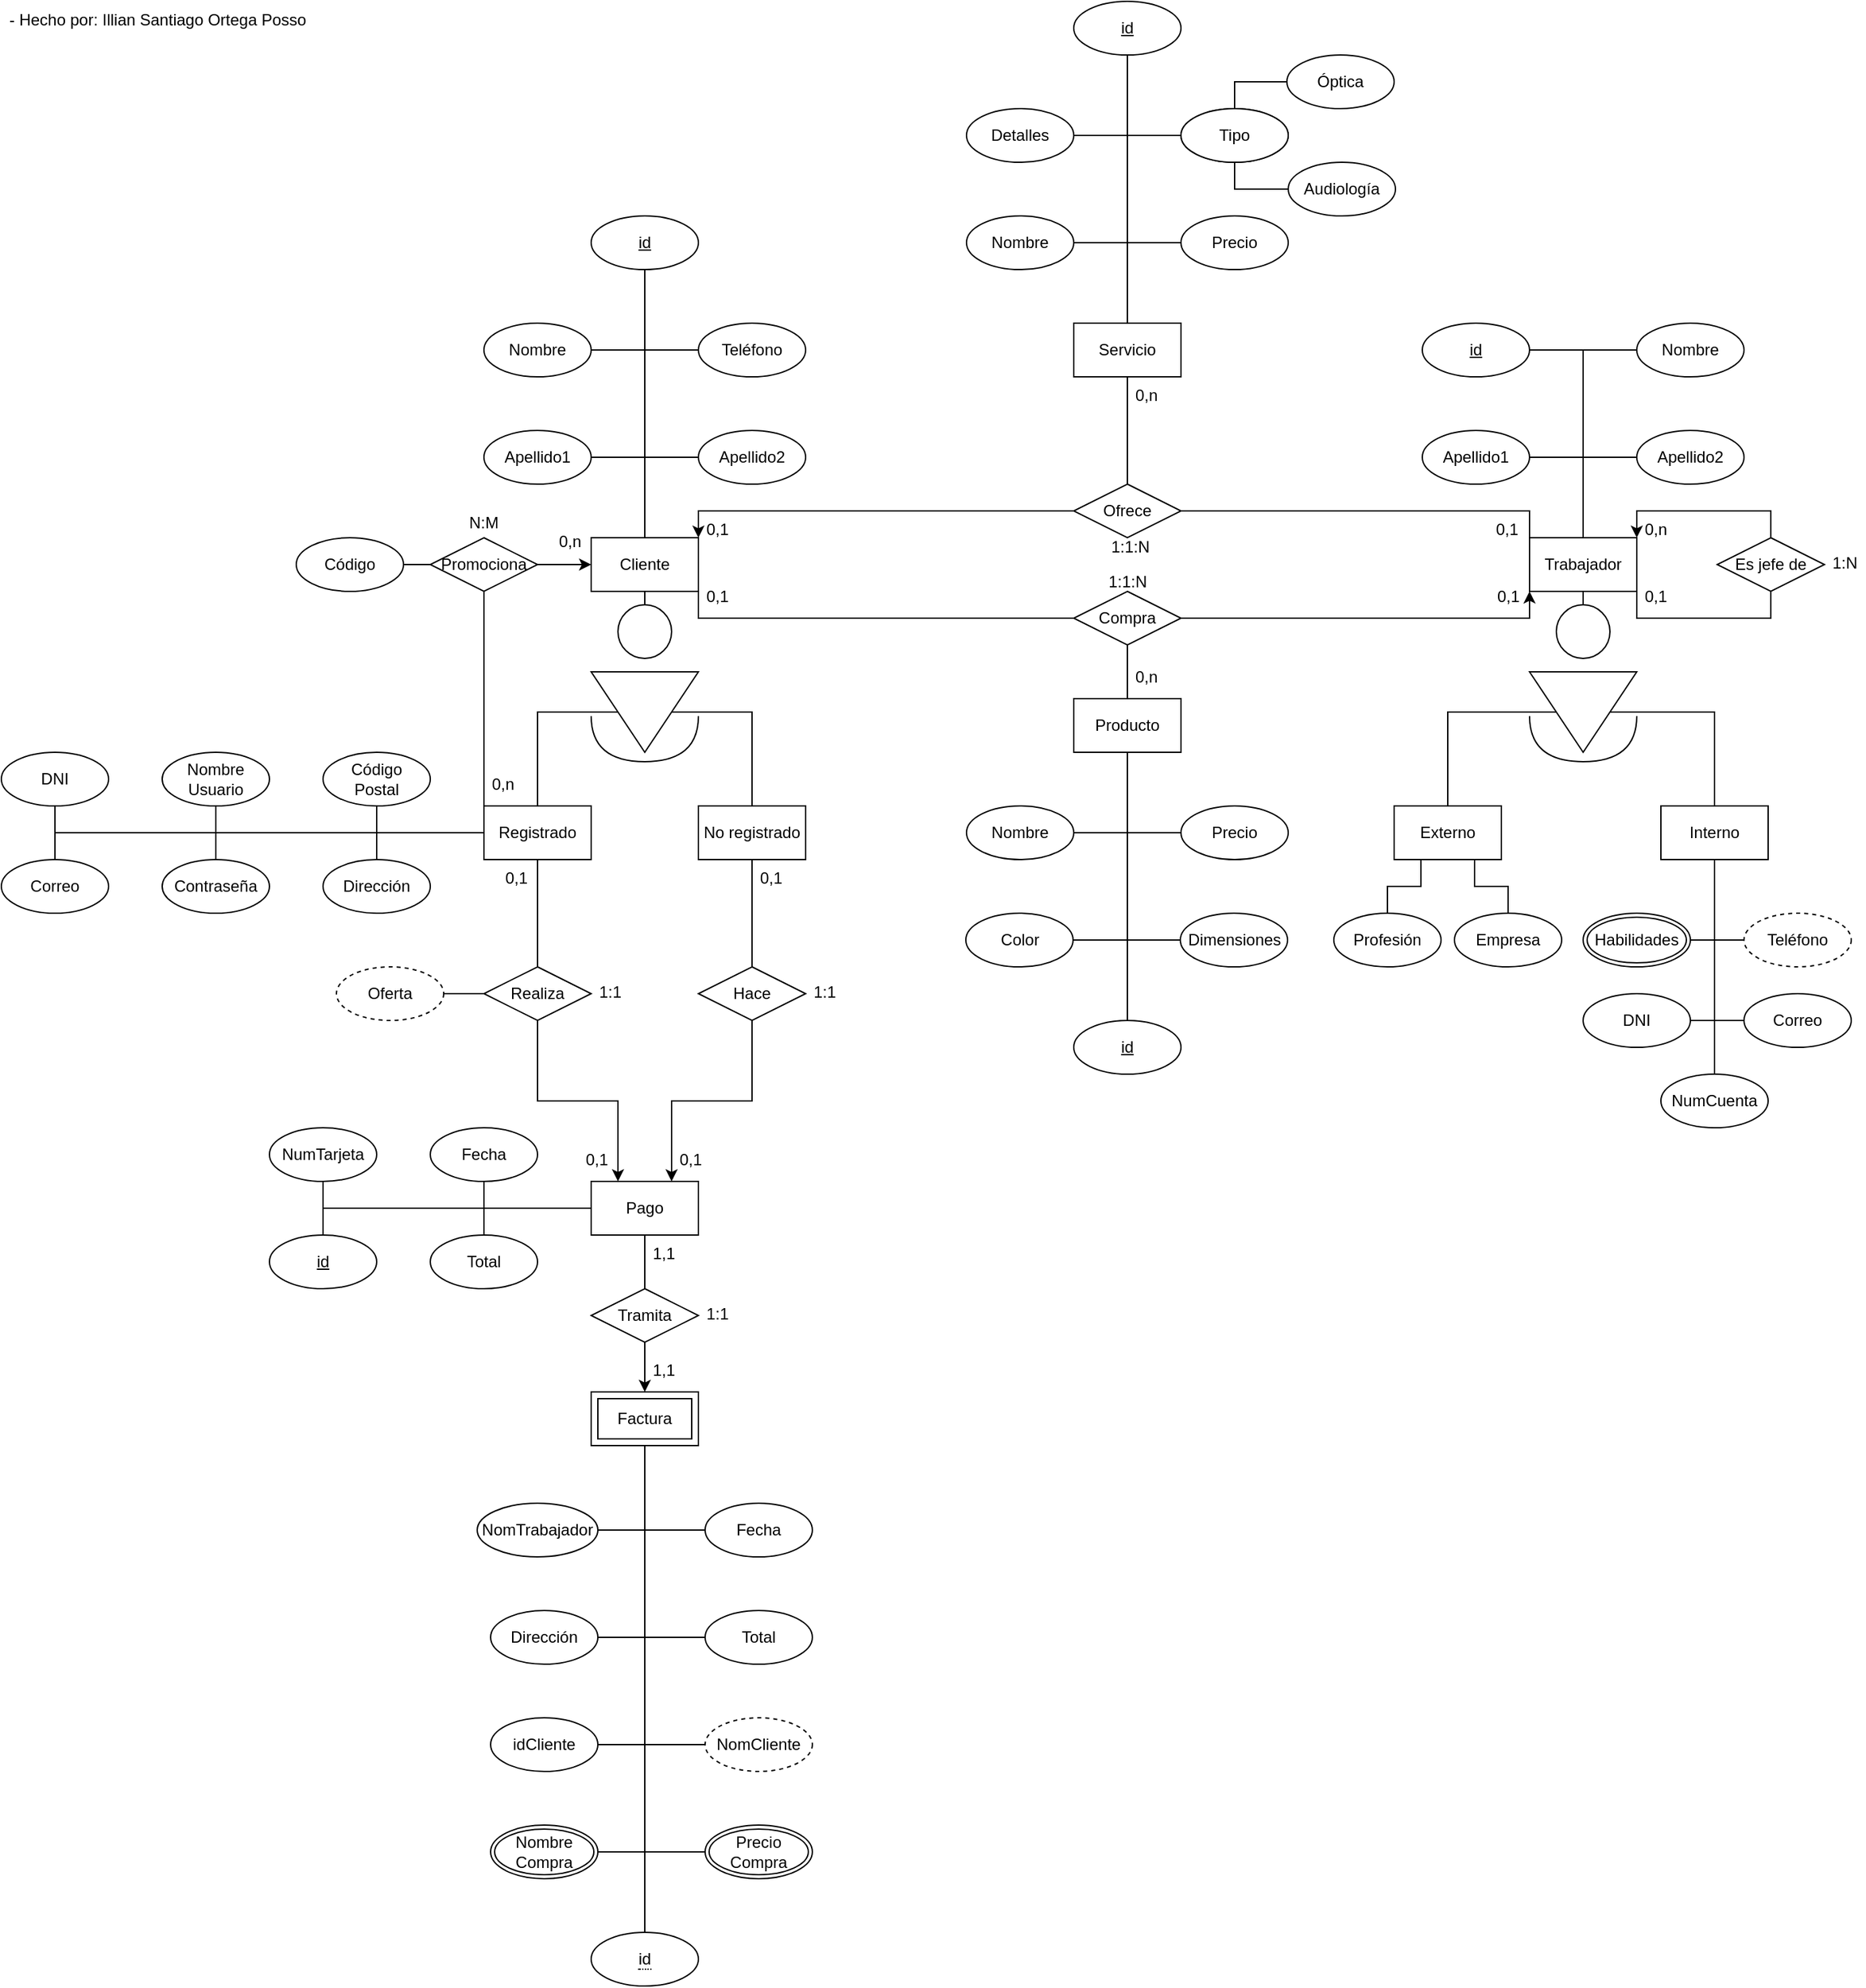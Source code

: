 <mxfile version="24.4.10" type="device">
  <diagram name="Página-1" id="bqFGWeJF1oeMOuOcUd7K">
    <mxGraphModel dx="694" dy="372" grid="1" gridSize="10" guides="1" tooltips="1" connect="1" arrows="1" fold="1" page="1" pageScale="1" pageWidth="827" pageHeight="1169" math="0" shadow="0">
      <root>
        <mxCell id="0" />
        <mxCell id="1" parent="0" />
        <mxCell id="Ls9HOg_E6CFfFvt0lQXJ-10" style="edgeStyle=orthogonalEdgeStyle;rounded=0;orthogonalLoop=1;jettySize=auto;html=1;entryX=0.5;entryY=1;entryDx=0;entryDy=0;endArrow=none;endFill=0;" edge="1" parent="1" source="Xs-Q8p1dZhM8KUkgKheA-1" target="Xs-Q8p1dZhM8KUkgKheA-25">
          <mxGeometry relative="1" as="geometry" />
        </mxCell>
        <mxCell id="Ls9HOg_E6CFfFvt0lQXJ-17" style="edgeStyle=orthogonalEdgeStyle;rounded=0;orthogonalLoop=1;jettySize=auto;html=1;exitX=0.5;exitY=1;exitDx=0;exitDy=0;endArrow=none;endFill=0;" edge="1" parent="1" source="Xs-Q8p1dZhM8KUkgKheA-1">
          <mxGeometry relative="1" as="geometry">
            <mxPoint x="480" y="450" as="targetPoint" />
          </mxGeometry>
        </mxCell>
        <mxCell id="Ls9HOg_E6CFfFvt0lQXJ-167" style="edgeStyle=orthogonalEdgeStyle;rounded=0;orthogonalLoop=1;jettySize=auto;html=1;exitX=1;exitY=1;exitDx=0;exitDy=0;entryX=0;entryY=0.5;entryDx=0;entryDy=0;endArrow=none;endFill=0;" edge="1" parent="1" source="Xs-Q8p1dZhM8KUkgKheA-1" target="Ls9HOg_E6CFfFvt0lQXJ-150">
          <mxGeometry relative="1" as="geometry" />
        </mxCell>
        <mxCell id="Xs-Q8p1dZhM8KUkgKheA-1" value="Cliente" style="whiteSpace=wrap;html=1;align=center;" parent="1" vertex="1">
          <mxGeometry x="440" y="400" width="80" height="40" as="geometry" />
        </mxCell>
        <mxCell id="Xs-Q8p1dZhM8KUkgKheA-2" value="- Hecho por: Illian Santiago Ortega Posso" style="text;strokeColor=none;fillColor=none;spacingLeft=4;spacingRight=4;overflow=hidden;rotatable=0;points=[[0,0.5],[1,0.5]];portConstraint=eastwest;fontSize=12;whiteSpace=wrap;html=1;" parent="1" vertex="1">
          <mxGeometry width="240" height="30" as="geometry" />
        </mxCell>
        <mxCell id="Ls9HOg_E6CFfFvt0lQXJ-157" style="edgeStyle=orthogonalEdgeStyle;rounded=0;orthogonalLoop=1;jettySize=auto;html=1;entryX=0.5;entryY=1;entryDx=0;entryDy=0;endArrow=none;endFill=0;" edge="1" parent="1" source="Xs-Q8p1dZhM8KUkgKheA-3" target="Ls9HOg_E6CFfFvt0lQXJ-150">
          <mxGeometry relative="1" as="geometry" />
        </mxCell>
        <mxCell id="Ls9HOg_E6CFfFvt0lQXJ-178" style="edgeStyle=orthogonalEdgeStyle;rounded=0;orthogonalLoop=1;jettySize=auto;html=1;entryX=0.5;entryY=0;entryDx=0;entryDy=0;endArrow=none;endFill=0;" edge="1" parent="1" source="Xs-Q8p1dZhM8KUkgKheA-3" target="Xs-Q8p1dZhM8KUkgKheA-24">
          <mxGeometry relative="1" as="geometry" />
        </mxCell>
        <mxCell id="Xs-Q8p1dZhM8KUkgKheA-3" value="Producto" style="whiteSpace=wrap;html=1;align=center;" parent="1" vertex="1">
          <mxGeometry x="800" y="520" width="80" height="40" as="geometry" />
        </mxCell>
        <mxCell id="Ls9HOg_E6CFfFvt0lQXJ-147" style="edgeStyle=orthogonalEdgeStyle;rounded=0;orthogonalLoop=1;jettySize=auto;html=1;entryX=0.5;entryY=0;entryDx=0;entryDy=0;endArrow=none;endFill=0;" edge="1" parent="1" source="Xs-Q8p1dZhM8KUkgKheA-4" target="Ls9HOg_E6CFfFvt0lQXJ-138">
          <mxGeometry relative="1" as="geometry" />
        </mxCell>
        <mxCell id="Ls9HOg_E6CFfFvt0lQXJ-159" style="edgeStyle=orthogonalEdgeStyle;rounded=0;orthogonalLoop=1;jettySize=auto;html=1;entryX=0.5;entryY=1;entryDx=0;entryDy=0;endArrow=none;endFill=0;" edge="1" parent="1" source="Xs-Q8p1dZhM8KUkgKheA-4" target="Ls9HOg_E6CFfFvt0lQXJ-2">
          <mxGeometry relative="1" as="geometry" />
        </mxCell>
        <mxCell id="Xs-Q8p1dZhM8KUkgKheA-4" value="Servicio" style="whiteSpace=wrap;html=1;align=center;" parent="1" vertex="1">
          <mxGeometry x="800" y="240" width="80" height="40" as="geometry" />
        </mxCell>
        <mxCell id="Ls9HOg_E6CFfFvt0lQXJ-18" style="edgeStyle=orthogonalEdgeStyle;rounded=0;orthogonalLoop=1;jettySize=auto;html=1;exitX=0.5;exitY=1;exitDx=0;exitDy=0;endArrow=none;endFill=0;" edge="1" parent="1" source="Xs-Q8p1dZhM8KUkgKheA-5">
          <mxGeometry relative="1" as="geometry">
            <mxPoint x="1180" y="450" as="targetPoint" />
          </mxGeometry>
        </mxCell>
        <mxCell id="Ls9HOg_E6CFfFvt0lQXJ-144" style="edgeStyle=orthogonalEdgeStyle;rounded=0;orthogonalLoop=1;jettySize=auto;html=1;endArrow=none;endFill=0;" edge="1" parent="1" source="Xs-Q8p1dZhM8KUkgKheA-5">
          <mxGeometry relative="1" as="geometry">
            <mxPoint x="1180" y="260" as="targetPoint" />
          </mxGeometry>
        </mxCell>
        <mxCell id="Ls9HOg_E6CFfFvt0lQXJ-164" style="edgeStyle=orthogonalEdgeStyle;rounded=0;orthogonalLoop=1;jettySize=auto;html=1;exitX=1;exitY=1;exitDx=0;exitDy=0;entryX=0.5;entryY=1;entryDx=0;entryDy=0;endArrow=none;endFill=0;" edge="1" parent="1" source="Xs-Q8p1dZhM8KUkgKheA-5" target="Ls9HOg_E6CFfFvt0lQXJ-163">
          <mxGeometry relative="1" as="geometry" />
        </mxCell>
        <mxCell id="Ls9HOg_E6CFfFvt0lQXJ-170" style="edgeStyle=orthogonalEdgeStyle;rounded=0;orthogonalLoop=1;jettySize=auto;html=1;exitX=0;exitY=0;exitDx=0;exitDy=0;entryX=1;entryY=0.5;entryDx=0;entryDy=0;endArrow=none;endFill=0;" edge="1" parent="1" source="Xs-Q8p1dZhM8KUkgKheA-5" target="Ls9HOg_E6CFfFvt0lQXJ-138">
          <mxGeometry relative="1" as="geometry" />
        </mxCell>
        <mxCell id="Xs-Q8p1dZhM8KUkgKheA-5" value="Trabajador" style="whiteSpace=wrap;html=1;align=center;" parent="1" vertex="1">
          <mxGeometry x="1140" y="400" width="80" height="40" as="geometry" />
        </mxCell>
        <mxCell id="Ls9HOg_E6CFfFvt0lQXJ-130" style="edgeStyle=orthogonalEdgeStyle;rounded=0;orthogonalLoop=1;jettySize=auto;html=1;entryX=0.5;entryY=0;entryDx=0;entryDy=0;endArrow=none;endFill=0;" edge="1" parent="1" source="Xs-Q8p1dZhM8KUkgKheA-6" target="Ls9HOg_E6CFfFvt0lQXJ-129">
          <mxGeometry relative="1" as="geometry" />
        </mxCell>
        <mxCell id="Ls9HOg_E6CFfFvt0lQXJ-136" style="edgeStyle=orthogonalEdgeStyle;rounded=0;orthogonalLoop=1;jettySize=auto;html=1;endArrow=none;endFill=0;" edge="1" parent="1" source="Xs-Q8p1dZhM8KUkgKheA-6">
          <mxGeometry relative="1" as="geometry">
            <mxPoint x="240" y="900" as="targetPoint" />
          </mxGeometry>
        </mxCell>
        <mxCell id="Xs-Q8p1dZhM8KUkgKheA-6" value="Pago" style="whiteSpace=wrap;html=1;align=center;" parent="1" vertex="1">
          <mxGeometry x="440" y="880" width="80" height="40" as="geometry" />
        </mxCell>
        <mxCell id="Xs-Q8p1dZhM8KUkgKheA-15" value="" style="group" parent="1" vertex="1" connectable="0">
          <mxGeometry x="440" y="450" width="80" height="117" as="geometry" />
        </mxCell>
        <mxCell id="Xs-Q8p1dZhM8KUkgKheA-8" value="" style="shape=requiredInterface;html=1;verticalLabelPosition=bottom;sketch=0;rotation=90;" parent="Xs-Q8p1dZhM8KUkgKheA-15" vertex="1">
          <mxGeometry x="23" y="60" width="34" height="80" as="geometry" />
        </mxCell>
        <mxCell id="Xs-Q8p1dZhM8KUkgKheA-9" value="" style="ellipse;whiteSpace=wrap;html=1;aspect=fixed;" parent="Xs-Q8p1dZhM8KUkgKheA-15" vertex="1">
          <mxGeometry x="20" width="40" height="40" as="geometry" />
        </mxCell>
        <mxCell id="Xs-Q8p1dZhM8KUkgKheA-10" value="" style="triangle;whiteSpace=wrap;html=1;rotation=90;" parent="Xs-Q8p1dZhM8KUkgKheA-15" vertex="1">
          <mxGeometry x="10" y="40" width="60" height="80" as="geometry" />
        </mxCell>
        <mxCell id="Xs-Q8p1dZhM8KUkgKheA-20" value="" style="group" parent="1" vertex="1" connectable="0">
          <mxGeometry x="1140" y="450" width="80" height="117" as="geometry" />
        </mxCell>
        <mxCell id="Xs-Q8p1dZhM8KUkgKheA-21" value="" style="shape=requiredInterface;html=1;verticalLabelPosition=bottom;sketch=0;rotation=90;" parent="Xs-Q8p1dZhM8KUkgKheA-20" vertex="1">
          <mxGeometry x="23" y="60" width="34" height="80" as="geometry" />
        </mxCell>
        <mxCell id="Xs-Q8p1dZhM8KUkgKheA-22" value="" style="ellipse;whiteSpace=wrap;html=1;aspect=fixed;" parent="Xs-Q8p1dZhM8KUkgKheA-20" vertex="1">
          <mxGeometry x="20" width="40" height="40" as="geometry" />
        </mxCell>
        <mxCell id="Xs-Q8p1dZhM8KUkgKheA-23" value="" style="triangle;whiteSpace=wrap;html=1;rotation=90;" parent="Xs-Q8p1dZhM8KUkgKheA-20" vertex="1">
          <mxGeometry x="10" y="40" width="60" height="80" as="geometry" />
        </mxCell>
        <mxCell id="Xs-Q8p1dZhM8KUkgKheA-24" value="id" style="ellipse;whiteSpace=wrap;html=1;align=center;fontStyle=4;" parent="1" vertex="1">
          <mxGeometry x="800" y="760" width="80" height="40" as="geometry" />
        </mxCell>
        <mxCell id="Xs-Q8p1dZhM8KUkgKheA-25" value="id" style="ellipse;whiteSpace=wrap;html=1;align=center;fontStyle=4;" parent="1" vertex="1">
          <mxGeometry x="440" y="160" width="80" height="40" as="geometry" />
        </mxCell>
        <mxCell id="Ls9HOg_E6CFfFvt0lQXJ-28" style="edgeStyle=orthogonalEdgeStyle;rounded=0;orthogonalLoop=1;jettySize=auto;html=1;entryX=0;entryY=0.5;entryDx=0;entryDy=0;endArrow=none;endFill=0;" edge="1" parent="1" source="Ls9HOg_E6CFfFvt0lQXJ-1" target="Ls9HOg_E6CFfFvt0lQXJ-13">
          <mxGeometry relative="1" as="geometry" />
        </mxCell>
        <mxCell id="Ls9HOg_E6CFfFvt0lQXJ-1" value="id" style="ellipse;whiteSpace=wrap;html=1;align=center;fontStyle=4;" vertex="1" parent="1">
          <mxGeometry x="1060" y="240" width="80" height="40" as="geometry" />
        </mxCell>
        <mxCell id="Ls9HOg_E6CFfFvt0lQXJ-2" value="id" style="ellipse;whiteSpace=wrap;html=1;align=center;fontStyle=4;" vertex="1" parent="1">
          <mxGeometry x="800" width="80" height="40" as="geometry" />
        </mxCell>
        <mxCell id="Ls9HOg_E6CFfFvt0lQXJ-3" value="id" style="ellipse;whiteSpace=wrap;html=1;align=center;fontStyle=4;" vertex="1" parent="1">
          <mxGeometry x="200" y="920" width="80" height="40" as="geometry" />
        </mxCell>
        <mxCell id="Ls9HOg_E6CFfFvt0lQXJ-11" style="edgeStyle=orthogonalEdgeStyle;rounded=0;orthogonalLoop=1;jettySize=auto;html=1;entryX=0;entryY=0.5;entryDx=0;entryDy=0;endArrow=none;endFill=0;" edge="1" parent="1" source="Ls9HOg_E6CFfFvt0lQXJ-4" target="Ls9HOg_E6CFfFvt0lQXJ-7">
          <mxGeometry relative="1" as="geometry" />
        </mxCell>
        <mxCell id="Ls9HOg_E6CFfFvt0lQXJ-4" value="Nombre" style="ellipse;whiteSpace=wrap;html=1;align=center;" vertex="1" parent="1">
          <mxGeometry x="360" y="240" width="80" height="40" as="geometry" />
        </mxCell>
        <mxCell id="Ls9HOg_E6CFfFvt0lQXJ-12" style="edgeStyle=orthogonalEdgeStyle;rounded=0;orthogonalLoop=1;jettySize=auto;html=1;endArrow=none;endFill=0;" edge="1" parent="1" source="Ls9HOg_E6CFfFvt0lQXJ-5" target="Ls9HOg_E6CFfFvt0lQXJ-6">
          <mxGeometry relative="1" as="geometry" />
        </mxCell>
        <mxCell id="Ls9HOg_E6CFfFvt0lQXJ-5" value="Apellido1" style="ellipse;whiteSpace=wrap;html=1;align=center;" vertex="1" parent="1">
          <mxGeometry x="360" y="320" width="80" height="40" as="geometry" />
        </mxCell>
        <mxCell id="Ls9HOg_E6CFfFvt0lQXJ-6" value="Apellido2" style="ellipse;whiteSpace=wrap;html=1;align=center;" vertex="1" parent="1">
          <mxGeometry x="520" y="320" width="80" height="40" as="geometry" />
        </mxCell>
        <mxCell id="Ls9HOg_E6CFfFvt0lQXJ-7" value="Teléfono" style="ellipse;whiteSpace=wrap;html=1;align=center;" vertex="1" parent="1">
          <mxGeometry x="520" y="240" width="80" height="40" as="geometry" />
        </mxCell>
        <mxCell id="Ls9HOg_E6CFfFvt0lQXJ-132" style="edgeStyle=orthogonalEdgeStyle;rounded=0;orthogonalLoop=1;jettySize=auto;html=1;entryX=0.5;entryY=0;entryDx=0;entryDy=0;endArrow=none;endFill=0;" edge="1" parent="1" source="Ls9HOg_E6CFfFvt0lQXJ-8" target="Ls9HOg_E6CFfFvt0lQXJ-37">
          <mxGeometry relative="1" as="geometry" />
        </mxCell>
        <mxCell id="Ls9HOg_E6CFfFvt0lQXJ-8" value="Factura" style="shape=ext;margin=3;double=1;whiteSpace=wrap;html=1;align=center;" vertex="1" parent="1">
          <mxGeometry x="440" y="1037" width="80" height="40" as="geometry" />
        </mxCell>
        <mxCell id="Ls9HOg_E6CFfFvt0lQXJ-13" value="Nombre" style="ellipse;whiteSpace=wrap;html=1;align=center;" vertex="1" parent="1">
          <mxGeometry x="1220" y="240" width="80" height="40" as="geometry" />
        </mxCell>
        <mxCell id="Ls9HOg_E6CFfFvt0lQXJ-25" style="edgeStyle=orthogonalEdgeStyle;rounded=0;orthogonalLoop=1;jettySize=auto;html=1;entryX=0;entryY=0.5;entryDx=0;entryDy=0;endArrow=none;endFill=0;" edge="1" parent="1" source="Ls9HOg_E6CFfFvt0lQXJ-14" target="Ls9HOg_E6CFfFvt0lQXJ-15">
          <mxGeometry relative="1" as="geometry" />
        </mxCell>
        <mxCell id="Ls9HOg_E6CFfFvt0lQXJ-14" value="Apellido1" style="ellipse;whiteSpace=wrap;html=1;align=center;" vertex="1" parent="1">
          <mxGeometry x="1060" y="320" width="80" height="40" as="geometry" />
        </mxCell>
        <mxCell id="Ls9HOg_E6CFfFvt0lQXJ-15" value="Apellido2" style="ellipse;whiteSpace=wrap;html=1;align=center;" vertex="1" parent="1">
          <mxGeometry x="1220" y="320" width="80" height="40" as="geometry" />
        </mxCell>
        <mxCell id="Ls9HOg_E6CFfFvt0lQXJ-98" style="edgeStyle=orthogonalEdgeStyle;rounded=0;orthogonalLoop=1;jettySize=auto;html=1;entryX=0;entryY=0.5;entryDx=0;entryDy=0;endArrow=none;endFill=0;" edge="1" parent="1" source="Ls9HOg_E6CFfFvt0lQXJ-16" target="Ls9HOg_E6CFfFvt0lQXJ-22">
          <mxGeometry relative="1" as="geometry" />
        </mxCell>
        <mxCell id="Ls9HOg_E6CFfFvt0lQXJ-16" value="DNI" style="ellipse;whiteSpace=wrap;html=1;align=center;" vertex="1" parent="1">
          <mxGeometry x="1180" y="740" width="80" height="40" as="geometry" />
        </mxCell>
        <mxCell id="Ls9HOg_E6CFfFvt0lQXJ-26" style="edgeStyle=orthogonalEdgeStyle;rounded=0;orthogonalLoop=1;jettySize=auto;html=1;entryX=0;entryY=0.5;entryDx=0;entryDy=0;endArrow=none;endFill=0;" edge="1" parent="1" source="Ls9HOg_E6CFfFvt0lQXJ-20" target="Ls9HOg_E6CFfFvt0lQXJ-21">
          <mxGeometry relative="1" as="geometry" />
        </mxCell>
        <mxCell id="Ls9HOg_E6CFfFvt0lQXJ-20" value="Habilidades" style="ellipse;shape=doubleEllipse;margin=3;whiteSpace=wrap;html=1;align=center;" vertex="1" parent="1">
          <mxGeometry x="1180" y="680" width="80" height="40" as="geometry" />
        </mxCell>
        <mxCell id="Ls9HOg_E6CFfFvt0lQXJ-21" value="Teléfono" style="ellipse;whiteSpace=wrap;html=1;align=center;dashed=1;" vertex="1" parent="1">
          <mxGeometry x="1300" y="680" width="80" height="40" as="geometry" />
        </mxCell>
        <mxCell id="Ls9HOg_E6CFfFvt0lQXJ-22" value="Correo" style="ellipse;whiteSpace=wrap;html=1;align=center;" vertex="1" parent="1">
          <mxGeometry x="1300" y="740" width="80" height="40" as="geometry" />
        </mxCell>
        <mxCell id="Ls9HOg_E6CFfFvt0lQXJ-31" value="Precio" style="ellipse;whiteSpace=wrap;html=1;align=center;" vertex="1" parent="1">
          <mxGeometry x="880" y="600" width="80" height="40" as="geometry" />
        </mxCell>
        <mxCell id="Ls9HOg_E6CFfFvt0lQXJ-35" style="edgeStyle=orthogonalEdgeStyle;rounded=0;orthogonalLoop=1;jettySize=auto;html=1;endArrow=none;endFill=0;" edge="1" parent="1" source="Ls9HOg_E6CFfFvt0lQXJ-33">
          <mxGeometry relative="1" as="geometry">
            <mxPoint x="880.0" y="620.0" as="targetPoint" />
          </mxGeometry>
        </mxCell>
        <mxCell id="Ls9HOg_E6CFfFvt0lQXJ-33" value="Nombre" style="ellipse;whiteSpace=wrap;html=1;align=center;" vertex="1" parent="1">
          <mxGeometry x="720" y="600" width="80" height="40" as="geometry" />
        </mxCell>
        <mxCell id="Ls9HOg_E6CFfFvt0lQXJ-37" value="&lt;span style=&quot;border-bottom: 1px dotted&quot;&gt;id&lt;/span&gt;" style="ellipse;whiteSpace=wrap;html=1;align=center;" vertex="1" parent="1">
          <mxGeometry x="440" y="1440" width="80" height="40" as="geometry" />
        </mxCell>
        <mxCell id="Ls9HOg_E6CFfFvt0lQXJ-38" value="Total" style="ellipse;whiteSpace=wrap;html=1;align=center;" vertex="1" parent="1">
          <mxGeometry x="320" y="920" width="80" height="40" as="geometry" />
        </mxCell>
        <mxCell id="Ls9HOg_E6CFfFvt0lQXJ-135" style="edgeStyle=orthogonalEdgeStyle;rounded=0;orthogonalLoop=1;jettySize=auto;html=1;endArrow=none;endFill=0;" edge="1" parent="1" source="Ls9HOg_E6CFfFvt0lQXJ-39" target="Ls9HOg_E6CFfFvt0lQXJ-38">
          <mxGeometry relative="1" as="geometry" />
        </mxCell>
        <mxCell id="Ls9HOg_E6CFfFvt0lQXJ-39" value="Fecha" style="ellipse;whiteSpace=wrap;html=1;align=center;" vertex="1" parent="1">
          <mxGeometry x="320" y="840" width="80" height="40" as="geometry" />
        </mxCell>
        <mxCell id="Ls9HOg_E6CFfFvt0lQXJ-55" style="edgeStyle=orthogonalEdgeStyle;rounded=0;orthogonalLoop=1;jettySize=auto;html=1;entryX=0;entryY=0.5;entryDx=0;entryDy=0;endArrow=none;endFill=0;" edge="1" parent="1" source="Ls9HOg_E6CFfFvt0lQXJ-44" target="Ls9HOg_E6CFfFvt0lQXJ-46">
          <mxGeometry relative="1" as="geometry" />
        </mxCell>
        <mxCell id="Ls9HOg_E6CFfFvt0lQXJ-44" value="idCliente" style="ellipse;whiteSpace=wrap;html=1;align=center;" vertex="1" parent="1">
          <mxGeometry x="365" y="1280" width="80" height="40" as="geometry" />
        </mxCell>
        <mxCell id="Ls9HOg_E6CFfFvt0lQXJ-53" style="edgeStyle=orthogonalEdgeStyle;rounded=0;orthogonalLoop=1;jettySize=auto;html=1;endArrow=none;endFill=0;" edge="1" parent="1" source="Ls9HOg_E6CFfFvt0lQXJ-45" target="Ls9HOg_E6CFfFvt0lQXJ-47">
          <mxGeometry relative="1" as="geometry" />
        </mxCell>
        <mxCell id="Ls9HOg_E6CFfFvt0lQXJ-45" value="NomTrabajador" style="ellipse;whiteSpace=wrap;html=1;align=center;" vertex="1" parent="1">
          <mxGeometry x="355" y="1120" width="90" height="40" as="geometry" />
        </mxCell>
        <mxCell id="Ls9HOg_E6CFfFvt0lQXJ-46" value="NomCliente" style="ellipse;whiteSpace=wrap;html=1;align=center;dashed=1;" vertex="1" parent="1">
          <mxGeometry x="525" y="1280" width="80" height="40" as="geometry" />
        </mxCell>
        <mxCell id="Ls9HOg_E6CFfFvt0lQXJ-47" value="Fecha" style="ellipse;whiteSpace=wrap;html=1;align=center;" vertex="1" parent="1">
          <mxGeometry x="525" y="1120" width="80" height="40" as="geometry" />
        </mxCell>
        <mxCell id="Ls9HOg_E6CFfFvt0lQXJ-54" style="edgeStyle=orthogonalEdgeStyle;rounded=0;orthogonalLoop=1;jettySize=auto;html=1;entryX=0;entryY=0.5;entryDx=0;entryDy=0;endArrow=none;endFill=0;" edge="1" parent="1" source="Ls9HOg_E6CFfFvt0lQXJ-48" target="Ls9HOg_E6CFfFvt0lQXJ-49">
          <mxGeometry relative="1" as="geometry" />
        </mxCell>
        <mxCell id="Ls9HOg_E6CFfFvt0lQXJ-48" value="Dirección" style="ellipse;whiteSpace=wrap;html=1;align=center;" vertex="1" parent="1">
          <mxGeometry x="365" y="1200" width="80" height="40" as="geometry" />
        </mxCell>
        <mxCell id="Ls9HOg_E6CFfFvt0lQXJ-49" value="Total" style="ellipse;whiteSpace=wrap;html=1;align=center;" vertex="1" parent="1">
          <mxGeometry x="525" y="1200" width="80" height="40" as="geometry" />
        </mxCell>
        <mxCell id="Ls9HOg_E6CFfFvt0lQXJ-56" style="edgeStyle=orthogonalEdgeStyle;rounded=0;orthogonalLoop=1;jettySize=auto;html=1;endArrow=none;endFill=0;" edge="1" parent="1" source="Ls9HOg_E6CFfFvt0lQXJ-51" target="Ls9HOg_E6CFfFvt0lQXJ-52">
          <mxGeometry relative="1" as="geometry" />
        </mxCell>
        <mxCell id="Ls9HOg_E6CFfFvt0lQXJ-51" value="Nombre&lt;div&gt;Compra&lt;/div&gt;" style="ellipse;shape=doubleEllipse;margin=3;whiteSpace=wrap;html=1;align=center;" vertex="1" parent="1">
          <mxGeometry x="365" y="1360" width="80" height="40" as="geometry" />
        </mxCell>
        <mxCell id="Ls9HOg_E6CFfFvt0lQXJ-52" value="Precio Compra" style="ellipse;shape=doubleEllipse;margin=3;whiteSpace=wrap;html=1;align=center;" vertex="1" parent="1">
          <mxGeometry x="525" y="1360" width="80" height="40" as="geometry" />
        </mxCell>
        <mxCell id="Ls9HOg_E6CFfFvt0lQXJ-119" style="edgeStyle=orthogonalEdgeStyle;rounded=0;orthogonalLoop=1;jettySize=auto;html=1;entryX=0.5;entryY=0;entryDx=0;entryDy=0;endArrow=none;endFill=0;" edge="1" parent="1" source="Ls9HOg_E6CFfFvt0lQXJ-63" target="Ls9HOg_E6CFfFvt0lQXJ-114">
          <mxGeometry relative="1" as="geometry" />
        </mxCell>
        <mxCell id="Ls9HOg_E6CFfFvt0lQXJ-126" style="edgeStyle=orthogonalEdgeStyle;rounded=0;orthogonalLoop=1;jettySize=auto;html=1;endArrow=none;endFill=0;" edge="1" parent="1" source="Ls9HOg_E6CFfFvt0lQXJ-63">
          <mxGeometry relative="1" as="geometry">
            <mxPoint x="40" y="620" as="targetPoint" />
          </mxGeometry>
        </mxCell>
        <mxCell id="Ls9HOg_E6CFfFvt0lQXJ-204" style="edgeStyle=orthogonalEdgeStyle;rounded=0;orthogonalLoop=1;jettySize=auto;html=1;exitX=0;exitY=0;exitDx=0;exitDy=0;entryX=0.5;entryY=1;entryDx=0;entryDy=0;endArrow=none;endFill=0;" edge="1" parent="1" source="Ls9HOg_E6CFfFvt0lQXJ-63" target="Ls9HOg_E6CFfFvt0lQXJ-196">
          <mxGeometry relative="1" as="geometry" />
        </mxCell>
        <mxCell id="Ls9HOg_E6CFfFvt0lQXJ-63" value="Registrado" style="whiteSpace=wrap;html=1;align=center;" vertex="1" parent="1">
          <mxGeometry x="360" y="600" width="80" height="40" as="geometry" />
        </mxCell>
        <mxCell id="Ls9HOg_E6CFfFvt0lQXJ-121" style="edgeStyle=orthogonalEdgeStyle;rounded=0;orthogonalLoop=1;jettySize=auto;html=1;entryX=0.5;entryY=0;entryDx=0;entryDy=0;endArrow=none;endFill=0;" edge="1" parent="1" source="Ls9HOg_E6CFfFvt0lQXJ-64" target="Ls9HOg_E6CFfFvt0lQXJ-115">
          <mxGeometry relative="1" as="geometry" />
        </mxCell>
        <mxCell id="Ls9HOg_E6CFfFvt0lQXJ-64" value="No registrado" style="whiteSpace=wrap;html=1;align=center;" vertex="1" parent="1">
          <mxGeometry x="520" y="600" width="80" height="40" as="geometry" />
        </mxCell>
        <mxCell id="Ls9HOg_E6CFfFvt0lQXJ-140" style="edgeStyle=orthogonalEdgeStyle;rounded=0;orthogonalLoop=1;jettySize=auto;html=1;exitX=0.25;exitY=1;exitDx=0;exitDy=0;entryX=0.5;entryY=0;entryDx=0;entryDy=0;endArrow=none;endFill=0;" edge="1" parent="1" source="Ls9HOg_E6CFfFvt0lQXJ-65" target="Ls9HOg_E6CFfFvt0lQXJ-96">
          <mxGeometry relative="1" as="geometry" />
        </mxCell>
        <mxCell id="Ls9HOg_E6CFfFvt0lQXJ-141" style="edgeStyle=orthogonalEdgeStyle;rounded=0;orthogonalLoop=1;jettySize=auto;html=1;exitX=0.75;exitY=1;exitDx=0;exitDy=0;entryX=0.5;entryY=0;entryDx=0;entryDy=0;endArrow=none;endFill=0;" edge="1" parent="1" source="Ls9HOg_E6CFfFvt0lQXJ-65" target="Ls9HOg_E6CFfFvt0lQXJ-95">
          <mxGeometry relative="1" as="geometry" />
        </mxCell>
        <mxCell id="Ls9HOg_E6CFfFvt0lQXJ-65" value="Externo" style="whiteSpace=wrap;html=1;align=center;" vertex="1" parent="1">
          <mxGeometry x="1039" y="600" width="80" height="40" as="geometry" />
        </mxCell>
        <mxCell id="Ls9HOg_E6CFfFvt0lQXJ-142" style="edgeStyle=orthogonalEdgeStyle;rounded=0;orthogonalLoop=1;jettySize=auto;html=1;entryX=0.5;entryY=0;entryDx=0;entryDy=0;endArrow=none;endFill=0;" edge="1" parent="1" source="Ls9HOg_E6CFfFvt0lQXJ-66" target="Ls9HOg_E6CFfFvt0lQXJ-97">
          <mxGeometry relative="1" as="geometry" />
        </mxCell>
        <mxCell id="Ls9HOg_E6CFfFvt0lQXJ-66" value="Interno" style="whiteSpace=wrap;html=1;align=center;" vertex="1" parent="1">
          <mxGeometry x="1238" y="600" width="80" height="40" as="geometry" />
        </mxCell>
        <mxCell id="Ls9HOg_E6CFfFvt0lQXJ-67" style="edgeStyle=orthogonalEdgeStyle;rounded=0;orthogonalLoop=1;jettySize=auto;html=1;entryX=0.5;entryY=0;entryDx=0;entryDy=0;endArrow=none;endFill=0;" edge="1" parent="1">
          <mxGeometry relative="1" as="geometry">
            <mxPoint x="500" y="530" as="sourcePoint" />
            <mxPoint x="560" y="600" as="targetPoint" />
            <Array as="points">
              <mxPoint x="560" y="530" />
            </Array>
          </mxGeometry>
        </mxCell>
        <mxCell id="Ls9HOg_E6CFfFvt0lQXJ-68" style="edgeStyle=orthogonalEdgeStyle;rounded=0;orthogonalLoop=1;jettySize=auto;html=1;endArrow=none;endFill=0;" edge="1" parent="1">
          <mxGeometry relative="1" as="geometry">
            <mxPoint x="460" y="530" as="sourcePoint" />
            <mxPoint x="400" y="600" as="targetPoint" />
            <Array as="points">
              <mxPoint x="400" y="530" />
            </Array>
          </mxGeometry>
        </mxCell>
        <mxCell id="Ls9HOg_E6CFfFvt0lQXJ-84" style="edgeStyle=orthogonalEdgeStyle;rounded=0;orthogonalLoop=1;jettySize=auto;html=1;endArrow=none;endFill=0;" edge="1" parent="1" source="Ls9HOg_E6CFfFvt0lQXJ-73" target="Ls9HOg_E6CFfFvt0lQXJ-75">
          <mxGeometry relative="1" as="geometry" />
        </mxCell>
        <mxCell id="Ls9HOg_E6CFfFvt0lQXJ-73" value="Nombre" style="ellipse;whiteSpace=wrap;html=1;align=center;" vertex="1" parent="1">
          <mxGeometry x="720" y="160" width="80" height="40" as="geometry" />
        </mxCell>
        <mxCell id="Ls9HOg_E6CFfFvt0lQXJ-75" value="Precio" style="ellipse;whiteSpace=wrap;html=1;align=center;" vertex="1" parent="1">
          <mxGeometry x="880" y="160" width="80" height="40" as="geometry" />
        </mxCell>
        <mxCell id="Ls9HOg_E6CFfFvt0lQXJ-76" value="Tipo" style="ellipse;whiteSpace=wrap;html=1;align=center;" vertex="1" parent="1">
          <mxGeometry x="880" y="80" width="80" height="40" as="geometry" />
        </mxCell>
        <mxCell id="Ls9HOg_E6CFfFvt0lQXJ-161" style="edgeStyle=orthogonalEdgeStyle;rounded=0;orthogonalLoop=1;jettySize=auto;html=1;endArrow=none;endFill=0;" edge="1" parent="1" source="Ls9HOg_E6CFfFvt0lQXJ-77" target="Ls9HOg_E6CFfFvt0lQXJ-78">
          <mxGeometry relative="1" as="geometry">
            <Array as="points">
              <mxPoint x="920" y="140" />
            </Array>
          </mxGeometry>
        </mxCell>
        <mxCell id="Ls9HOg_E6CFfFvt0lQXJ-162" style="edgeStyle=orthogonalEdgeStyle;rounded=0;orthogonalLoop=1;jettySize=auto;html=1;entryX=0;entryY=0.5;entryDx=0;entryDy=0;endArrow=none;endFill=0;" edge="1" parent="1" source="Ls9HOg_E6CFfFvt0lQXJ-77" target="Ls9HOg_E6CFfFvt0lQXJ-79">
          <mxGeometry relative="1" as="geometry">
            <Array as="points">
              <mxPoint x="920" y="60" />
            </Array>
          </mxGeometry>
        </mxCell>
        <mxCell id="Ls9HOg_E6CFfFvt0lQXJ-77" value="Tipo" style="ellipse;whiteSpace=wrap;html=1;align=center;" vertex="1" parent="1">
          <mxGeometry x="880" y="80" width="80" height="40" as="geometry" />
        </mxCell>
        <mxCell id="Ls9HOg_E6CFfFvt0lQXJ-78" value="Audiología" style="ellipse;whiteSpace=wrap;html=1;align=center;" vertex="1" parent="1">
          <mxGeometry x="960" y="120" width="80" height="40" as="geometry" />
        </mxCell>
        <mxCell id="Ls9HOg_E6CFfFvt0lQXJ-79" value="Óptica" style="ellipse;whiteSpace=wrap;html=1;align=center;" vertex="1" parent="1">
          <mxGeometry x="959" y="40" width="80" height="40" as="geometry" />
        </mxCell>
        <mxCell id="Ls9HOg_E6CFfFvt0lQXJ-83" style="edgeStyle=orthogonalEdgeStyle;rounded=0;orthogonalLoop=1;jettySize=auto;html=1;entryX=0;entryY=0.5;entryDx=0;entryDy=0;endArrow=none;endFill=0;" edge="1" parent="1" source="Ls9HOg_E6CFfFvt0lQXJ-82" target="Ls9HOg_E6CFfFvt0lQXJ-77">
          <mxGeometry relative="1" as="geometry" />
        </mxCell>
        <mxCell id="Ls9HOg_E6CFfFvt0lQXJ-82" value="Detalles" style="ellipse;whiteSpace=wrap;html=1;align=center;" vertex="1" parent="1">
          <mxGeometry x="720" y="80" width="80" height="40" as="geometry" />
        </mxCell>
        <mxCell id="Ls9HOg_E6CFfFvt0lQXJ-134" style="edgeStyle=orthogonalEdgeStyle;rounded=0;orthogonalLoop=1;jettySize=auto;html=1;entryX=0.5;entryY=0;entryDx=0;entryDy=0;endArrow=none;endFill=0;" edge="1" parent="1" source="Ls9HOg_E6CFfFvt0lQXJ-92" target="Ls9HOg_E6CFfFvt0lQXJ-3">
          <mxGeometry relative="1" as="geometry" />
        </mxCell>
        <mxCell id="Ls9HOg_E6CFfFvt0lQXJ-92" value="NumTarjeta" style="ellipse;whiteSpace=wrap;html=1;align=center;" vertex="1" parent="1">
          <mxGeometry x="200" y="840" width="80" height="40" as="geometry" />
        </mxCell>
        <mxCell id="Ls9HOg_E6CFfFvt0lQXJ-95" value="Empresa" style="ellipse;whiteSpace=wrap;html=1;align=center;" vertex="1" parent="1">
          <mxGeometry x="1084" y="680" width="80" height="40" as="geometry" />
        </mxCell>
        <mxCell id="Ls9HOg_E6CFfFvt0lQXJ-96" value="Profesión" style="ellipse;whiteSpace=wrap;html=1;align=center;" vertex="1" parent="1">
          <mxGeometry x="994" y="680" width="80" height="40" as="geometry" />
        </mxCell>
        <mxCell id="Ls9HOg_E6CFfFvt0lQXJ-97" value="NumCuenta" style="ellipse;whiteSpace=wrap;html=1;align=center;" vertex="1" parent="1">
          <mxGeometry x="1238" y="800" width="80" height="40" as="geometry" />
        </mxCell>
        <mxCell id="Ls9HOg_E6CFfFvt0lQXJ-105" value="Correo" style="ellipse;whiteSpace=wrap;html=1;align=center;" vertex="1" parent="1">
          <mxGeometry y="640" width="80" height="40" as="geometry" />
        </mxCell>
        <mxCell id="Ls9HOg_E6CFfFvt0lQXJ-123" style="edgeStyle=orthogonalEdgeStyle;rounded=0;orthogonalLoop=1;jettySize=auto;html=1;entryX=0.5;entryY=0;entryDx=0;entryDy=0;endArrow=none;endFill=0;" edge="1" parent="1" source="Ls9HOg_E6CFfFvt0lQXJ-107" target="Ls9HOg_E6CFfFvt0lQXJ-105">
          <mxGeometry relative="1" as="geometry" />
        </mxCell>
        <mxCell id="Ls9HOg_E6CFfFvt0lQXJ-107" value="DNI" style="ellipse;whiteSpace=wrap;html=1;align=center;" vertex="1" parent="1">
          <mxGeometry y="560" width="80" height="40" as="geometry" />
        </mxCell>
        <mxCell id="Ls9HOg_E6CFfFvt0lQXJ-124" style="edgeStyle=orthogonalEdgeStyle;rounded=0;orthogonalLoop=1;jettySize=auto;html=1;entryX=0.5;entryY=0;entryDx=0;entryDy=0;endArrow=none;endFill=0;" edge="1" parent="1" source="Ls9HOg_E6CFfFvt0lQXJ-109" target="Ls9HOg_E6CFfFvt0lQXJ-110">
          <mxGeometry relative="1" as="geometry" />
        </mxCell>
        <mxCell id="Ls9HOg_E6CFfFvt0lQXJ-109" value="Nombre&lt;div&gt;Usuario&lt;/div&gt;" style="ellipse;whiteSpace=wrap;html=1;align=center;" vertex="1" parent="1">
          <mxGeometry x="120" y="560" width="80" height="40" as="geometry" />
        </mxCell>
        <mxCell id="Ls9HOg_E6CFfFvt0lQXJ-110" value="Contraseña" style="ellipse;whiteSpace=wrap;html=1;align=center;" vertex="1" parent="1">
          <mxGeometry x="120" y="640" width="80" height="40" as="geometry" />
        </mxCell>
        <mxCell id="Ls9HOg_E6CFfFvt0lQXJ-125" style="edgeStyle=orthogonalEdgeStyle;rounded=0;orthogonalLoop=1;jettySize=auto;html=1;entryX=0.5;entryY=0;entryDx=0;entryDy=0;endArrow=none;endFill=0;" edge="1" parent="1" source="Ls9HOg_E6CFfFvt0lQXJ-111" target="Ls9HOg_E6CFfFvt0lQXJ-113">
          <mxGeometry relative="1" as="geometry" />
        </mxCell>
        <mxCell id="Ls9HOg_E6CFfFvt0lQXJ-111" value="Código&lt;div&gt;Postal&lt;/div&gt;" style="ellipse;whiteSpace=wrap;html=1;align=center;" vertex="1" parent="1">
          <mxGeometry x="240" y="560" width="80" height="40" as="geometry" />
        </mxCell>
        <mxCell id="Ls9HOg_E6CFfFvt0lQXJ-113" value="Dirección" style="ellipse;whiteSpace=wrap;html=1;align=center;" vertex="1" parent="1">
          <mxGeometry x="240" y="640" width="80" height="40" as="geometry" />
        </mxCell>
        <mxCell id="Ls9HOg_E6CFfFvt0lQXJ-120" style="edgeStyle=orthogonalEdgeStyle;rounded=0;orthogonalLoop=1;jettySize=auto;html=1;entryX=0.25;entryY=0;entryDx=0;entryDy=0;" edge="1" parent="1" source="Ls9HOg_E6CFfFvt0lQXJ-114" target="Xs-Q8p1dZhM8KUkgKheA-6">
          <mxGeometry relative="1" as="geometry" />
        </mxCell>
        <mxCell id="Ls9HOg_E6CFfFvt0lQXJ-137" style="edgeStyle=orthogonalEdgeStyle;rounded=0;orthogonalLoop=1;jettySize=auto;html=1;entryX=1;entryY=0.5;entryDx=0;entryDy=0;endArrow=none;endFill=0;" edge="1" parent="1" source="Ls9HOg_E6CFfFvt0lQXJ-114" target="Ls9HOg_E6CFfFvt0lQXJ-117">
          <mxGeometry relative="1" as="geometry" />
        </mxCell>
        <mxCell id="Ls9HOg_E6CFfFvt0lQXJ-114" value="Realiza" style="shape=rhombus;perimeter=rhombusPerimeter;whiteSpace=wrap;html=1;align=center;" vertex="1" parent="1">
          <mxGeometry x="360" y="720" width="80" height="40" as="geometry" />
        </mxCell>
        <mxCell id="Ls9HOg_E6CFfFvt0lQXJ-122" style="edgeStyle=orthogonalEdgeStyle;rounded=0;orthogonalLoop=1;jettySize=auto;html=1;entryX=0.75;entryY=0;entryDx=0;entryDy=0;" edge="1" parent="1" source="Ls9HOg_E6CFfFvt0lQXJ-115" target="Xs-Q8p1dZhM8KUkgKheA-6">
          <mxGeometry relative="1" as="geometry" />
        </mxCell>
        <mxCell id="Ls9HOg_E6CFfFvt0lQXJ-115" value="Hace" style="shape=rhombus;perimeter=rhombusPerimeter;whiteSpace=wrap;html=1;align=center;" vertex="1" parent="1">
          <mxGeometry x="520" y="720" width="80" height="40" as="geometry" />
        </mxCell>
        <mxCell id="Ls9HOg_E6CFfFvt0lQXJ-117" value="Oferta" style="ellipse;whiteSpace=wrap;html=1;align=center;dashed=1;" vertex="1" parent="1">
          <mxGeometry x="250" y="720" width="80" height="40" as="geometry" />
        </mxCell>
        <mxCell id="Ls9HOg_E6CFfFvt0lQXJ-131" style="edgeStyle=orthogonalEdgeStyle;rounded=0;orthogonalLoop=1;jettySize=auto;html=1;entryX=0.5;entryY=0;entryDx=0;entryDy=0;" edge="1" parent="1" source="Ls9HOg_E6CFfFvt0lQXJ-129" target="Ls9HOg_E6CFfFvt0lQXJ-8">
          <mxGeometry relative="1" as="geometry" />
        </mxCell>
        <mxCell id="Ls9HOg_E6CFfFvt0lQXJ-129" value="Tramita" style="shape=rhombus;perimeter=rhombusPerimeter;whiteSpace=wrap;html=1;align=center;" vertex="1" parent="1">
          <mxGeometry x="440" y="960" width="80" height="40" as="geometry" />
        </mxCell>
        <mxCell id="Ls9HOg_E6CFfFvt0lQXJ-169" style="edgeStyle=orthogonalEdgeStyle;rounded=0;orthogonalLoop=1;jettySize=auto;html=1;entryX=1;entryY=0;entryDx=0;entryDy=0;" edge="1" parent="1" source="Ls9HOg_E6CFfFvt0lQXJ-138" target="Xs-Q8p1dZhM8KUkgKheA-1">
          <mxGeometry relative="1" as="geometry" />
        </mxCell>
        <mxCell id="Ls9HOg_E6CFfFvt0lQXJ-138" value="Ofrece" style="shape=rhombus;perimeter=rhombusPerimeter;whiteSpace=wrap;html=1;align=center;" vertex="1" parent="1">
          <mxGeometry x="800" y="360" width="80" height="40" as="geometry" />
        </mxCell>
        <mxCell id="Ls9HOg_E6CFfFvt0lQXJ-168" style="edgeStyle=orthogonalEdgeStyle;rounded=0;orthogonalLoop=1;jettySize=auto;html=1;entryX=0;entryY=1;entryDx=0;entryDy=0;" edge="1" parent="1" source="Ls9HOg_E6CFfFvt0lQXJ-150" target="Xs-Q8p1dZhM8KUkgKheA-5">
          <mxGeometry relative="1" as="geometry" />
        </mxCell>
        <mxCell id="Ls9HOg_E6CFfFvt0lQXJ-150" value="Compra" style="shape=rhombus;perimeter=rhombusPerimeter;whiteSpace=wrap;html=1;align=center;" vertex="1" parent="1">
          <mxGeometry x="800" y="440" width="80" height="40" as="geometry" />
        </mxCell>
        <mxCell id="Ls9HOg_E6CFfFvt0lQXJ-155" style="edgeStyle=orthogonalEdgeStyle;rounded=0;orthogonalLoop=1;jettySize=auto;html=1;exitX=0.5;exitY=0;exitDx=0;exitDy=0;endArrow=none;endFill=0;" edge="1" parent="1" source="Xs-Q8p1dZhM8KUkgKheA-23" target="Ls9HOg_E6CFfFvt0lQXJ-66">
          <mxGeometry relative="1" as="geometry" />
        </mxCell>
        <mxCell id="Ls9HOg_E6CFfFvt0lQXJ-156" style="edgeStyle=orthogonalEdgeStyle;rounded=0;orthogonalLoop=1;jettySize=auto;html=1;entryX=0.5;entryY=0;entryDx=0;entryDy=0;endArrow=none;endFill=0;" edge="1" parent="1" source="Xs-Q8p1dZhM8KUkgKheA-23" target="Ls9HOg_E6CFfFvt0lQXJ-65">
          <mxGeometry relative="1" as="geometry" />
        </mxCell>
        <mxCell id="Ls9HOg_E6CFfFvt0lQXJ-165" style="edgeStyle=orthogonalEdgeStyle;rounded=0;orthogonalLoop=1;jettySize=auto;html=1;entryX=1;entryY=0;entryDx=0;entryDy=0;" edge="1" parent="1" source="Ls9HOg_E6CFfFvt0lQXJ-163" target="Xs-Q8p1dZhM8KUkgKheA-5">
          <mxGeometry relative="1" as="geometry">
            <Array as="points">
              <mxPoint x="1320" y="380" />
              <mxPoint x="1220" y="380" />
            </Array>
          </mxGeometry>
        </mxCell>
        <mxCell id="Ls9HOg_E6CFfFvt0lQXJ-163" value="Es jefe de" style="shape=rhombus;perimeter=rhombusPerimeter;whiteSpace=wrap;html=1;align=center;" vertex="1" parent="1">
          <mxGeometry x="1280" y="400" width="80" height="40" as="geometry" />
        </mxCell>
        <mxCell id="Ls9HOg_E6CFfFvt0lQXJ-166" value="0,1" style="text;strokeColor=none;fillColor=none;spacingLeft=4;spacingRight=4;overflow=hidden;rotatable=0;points=[[0,0.5],[1,0.5]];portConstraint=eastwest;fontSize=12;whiteSpace=wrap;html=1;" vertex="1" parent="1">
          <mxGeometry x="1110" y="430" width="30" height="30" as="geometry" />
        </mxCell>
        <mxCell id="Ls9HOg_E6CFfFvt0lQXJ-171" value="0,1" style="text;strokeColor=none;fillColor=none;spacingLeft=4;spacingRight=4;overflow=hidden;rotatable=0;points=[[0,0.5],[1,0.5]];portConstraint=eastwest;fontSize=12;whiteSpace=wrap;html=1;" vertex="1" parent="1">
          <mxGeometry x="520" y="430" width="30" height="30" as="geometry" />
        </mxCell>
        <mxCell id="Ls9HOg_E6CFfFvt0lQXJ-172" value="0,1" style="text;strokeColor=none;fillColor=none;spacingLeft=4;spacingRight=4;overflow=hidden;rotatable=0;points=[[0,0.5],[1,0.5]];portConstraint=eastwest;fontSize=12;whiteSpace=wrap;html=1;" vertex="1" parent="1">
          <mxGeometry x="520" y="380" width="30" height="30" as="geometry" />
        </mxCell>
        <mxCell id="Ls9HOg_E6CFfFvt0lQXJ-173" value="0,1" style="text;strokeColor=none;fillColor=none;spacingLeft=4;spacingRight=4;overflow=hidden;rotatable=0;points=[[0,0.5],[1,0.5]];portConstraint=eastwest;fontSize=12;whiteSpace=wrap;html=1;" vertex="1" parent="1">
          <mxGeometry x="1109" y="380" width="30" height="30" as="geometry" />
        </mxCell>
        <mxCell id="Ls9HOg_E6CFfFvt0lQXJ-175" value="1:1:N" style="text;strokeColor=none;fillColor=none;spacingLeft=4;spacingRight=4;overflow=hidden;rotatable=0;points=[[0,0.5],[1,0.5]];portConstraint=eastwest;fontSize=12;whiteSpace=wrap;html=1;" vertex="1" parent="1">
          <mxGeometry x="820" y="419" width="45" height="30" as="geometry" />
        </mxCell>
        <mxCell id="Ls9HOg_E6CFfFvt0lQXJ-176" value="0,n" style="text;strokeColor=none;fillColor=none;spacingLeft=4;spacingRight=4;overflow=hidden;rotatable=0;points=[[0,0.5],[1,0.5]];portConstraint=eastwest;fontSize=12;whiteSpace=wrap;html=1;" vertex="1" parent="1">
          <mxGeometry x="840" y="490" width="30" height="30" as="geometry" />
        </mxCell>
        <mxCell id="Ls9HOg_E6CFfFvt0lQXJ-177" value="1:1:N" style="text;strokeColor=none;fillColor=none;spacingLeft=4;spacingRight=4;overflow=hidden;rotatable=0;points=[[0,0.5],[1,0.5]];portConstraint=eastwest;fontSize=12;whiteSpace=wrap;html=1;" vertex="1" parent="1">
          <mxGeometry x="821.5" y="393" width="45" height="30" as="geometry" />
        </mxCell>
        <mxCell id="Ls9HOg_E6CFfFvt0lQXJ-179" value="Dimensiones" style="ellipse;whiteSpace=wrap;html=1;align=center;" vertex="1" parent="1">
          <mxGeometry x="879.5" y="680" width="80" height="40" as="geometry" />
        </mxCell>
        <mxCell id="Ls9HOg_E6CFfFvt0lQXJ-180" style="edgeStyle=orthogonalEdgeStyle;rounded=0;orthogonalLoop=1;jettySize=auto;html=1;endArrow=none;endFill=0;" edge="1" parent="1" source="Ls9HOg_E6CFfFvt0lQXJ-181">
          <mxGeometry relative="1" as="geometry">
            <mxPoint x="879.5" y="700.0" as="targetPoint" />
          </mxGeometry>
        </mxCell>
        <mxCell id="Ls9HOg_E6CFfFvt0lQXJ-181" value="Color" style="ellipse;whiteSpace=wrap;html=1;align=center;" vertex="1" parent="1">
          <mxGeometry x="719.5" y="680" width="80" height="40" as="geometry" />
        </mxCell>
        <mxCell id="Ls9HOg_E6CFfFvt0lQXJ-182" value="0,n" style="text;strokeColor=none;fillColor=none;spacingLeft=4;spacingRight=4;overflow=hidden;rotatable=0;points=[[0,0.5],[1,0.5]];portConstraint=eastwest;fontSize=12;whiteSpace=wrap;html=1;" vertex="1" parent="1">
          <mxGeometry x="1220" y="380" width="30" height="30" as="geometry" />
        </mxCell>
        <mxCell id="Ls9HOg_E6CFfFvt0lQXJ-183" value="0,1" style="text;strokeColor=none;fillColor=none;spacingLeft=4;spacingRight=4;overflow=hidden;rotatable=0;points=[[0,0.5],[1,0.5]];portConstraint=eastwest;fontSize=12;whiteSpace=wrap;html=1;" vertex="1" parent="1">
          <mxGeometry x="1220" y="430" width="30" height="30" as="geometry" />
        </mxCell>
        <mxCell id="Ls9HOg_E6CFfFvt0lQXJ-184" value="1:N" style="text;strokeColor=none;fillColor=none;spacingLeft=4;spacingRight=4;overflow=hidden;rotatable=0;points=[[0,0.5],[1,0.5]];portConstraint=eastwest;fontSize=12;whiteSpace=wrap;html=1;" vertex="1" parent="1">
          <mxGeometry x="1360" y="405" width="30" height="30" as="geometry" />
        </mxCell>
        <mxCell id="Ls9HOg_E6CFfFvt0lQXJ-185" value="0,n" style="text;strokeColor=none;fillColor=none;spacingLeft=4;spacingRight=4;overflow=hidden;rotatable=0;points=[[0,0.5],[1,0.5]];portConstraint=eastwest;fontSize=12;whiteSpace=wrap;html=1;" vertex="1" parent="1">
          <mxGeometry x="840" y="280" width="30" height="30" as="geometry" />
        </mxCell>
        <mxCell id="Ls9HOg_E6CFfFvt0lQXJ-186" value="1,1" style="text;strokeColor=none;fillColor=none;spacingLeft=4;spacingRight=4;overflow=hidden;rotatable=0;points=[[0,0.5],[1,0.5]];portConstraint=eastwest;fontSize=12;whiteSpace=wrap;html=1;" vertex="1" parent="1">
          <mxGeometry x="480" y="920" width="30" height="30" as="geometry" />
        </mxCell>
        <mxCell id="Ls9HOg_E6CFfFvt0lQXJ-187" value="1,1" style="text;strokeColor=none;fillColor=none;spacingLeft=4;spacingRight=4;overflow=hidden;rotatable=0;points=[[0,0.5],[1,0.5]];portConstraint=eastwest;fontSize=12;whiteSpace=wrap;html=1;" vertex="1" parent="1">
          <mxGeometry x="480" y="1007" width="30" height="30" as="geometry" />
        </mxCell>
        <mxCell id="Ls9HOg_E6CFfFvt0lQXJ-188" value="1:1" style="text;strokeColor=none;fillColor=none;spacingLeft=4;spacingRight=4;overflow=hidden;rotatable=0;points=[[0,0.5],[1,0.5]];portConstraint=eastwest;fontSize=12;whiteSpace=wrap;html=1;" vertex="1" parent="1">
          <mxGeometry x="520" y="965" width="30" height="30" as="geometry" />
        </mxCell>
        <mxCell id="Ls9HOg_E6CFfFvt0lQXJ-189" value="0,1" style="text;strokeColor=none;fillColor=none;spacingLeft=4;spacingRight=4;overflow=hidden;rotatable=0;points=[[0,0.5],[1,0.5]];portConstraint=eastwest;fontSize=12;whiteSpace=wrap;html=1;" vertex="1" parent="1">
          <mxGeometry x="500" y="850" width="30" height="30" as="geometry" />
        </mxCell>
        <mxCell id="Ls9HOg_E6CFfFvt0lQXJ-190" value="0,1" style="text;strokeColor=none;fillColor=none;spacingLeft=4;spacingRight=4;overflow=hidden;rotatable=0;points=[[0,0.5],[1,0.5]];portConstraint=eastwest;fontSize=12;whiteSpace=wrap;html=1;" vertex="1" parent="1">
          <mxGeometry x="370" y="640" width="30" height="30" as="geometry" />
        </mxCell>
        <mxCell id="Ls9HOg_E6CFfFvt0lQXJ-191" value="0,1" style="text;strokeColor=none;fillColor=none;spacingLeft=4;spacingRight=4;overflow=hidden;rotatable=0;points=[[0,0.5],[1,0.5]];portConstraint=eastwest;fontSize=12;whiteSpace=wrap;html=1;" vertex="1" parent="1">
          <mxGeometry x="560" y="640" width="30" height="30" as="geometry" />
        </mxCell>
        <mxCell id="Ls9HOg_E6CFfFvt0lQXJ-192" value="0,1" style="text;strokeColor=none;fillColor=none;spacingLeft=4;spacingRight=4;overflow=hidden;rotatable=0;points=[[0,0.5],[1,0.5]];portConstraint=eastwest;fontSize=12;whiteSpace=wrap;html=1;" vertex="1" parent="1">
          <mxGeometry x="430" y="850" width="30" height="30" as="geometry" />
        </mxCell>
        <mxCell id="Ls9HOg_E6CFfFvt0lQXJ-193" value="1:1" style="text;strokeColor=none;fillColor=none;spacingLeft=4;spacingRight=4;overflow=hidden;rotatable=0;points=[[0,0.5],[1,0.5]];portConstraint=eastwest;fontSize=12;whiteSpace=wrap;html=1;" vertex="1" parent="1">
          <mxGeometry x="440" y="725" width="30" height="30" as="geometry" />
        </mxCell>
        <mxCell id="Ls9HOg_E6CFfFvt0lQXJ-194" value="1:1" style="text;strokeColor=none;fillColor=none;spacingLeft=4;spacingRight=4;overflow=hidden;rotatable=0;points=[[0,0.5],[1,0.5]];portConstraint=eastwest;fontSize=12;whiteSpace=wrap;html=1;" vertex="1" parent="1">
          <mxGeometry x="600" y="725" width="30" height="30" as="geometry" />
        </mxCell>
        <mxCell id="Ls9HOg_E6CFfFvt0lQXJ-205" style="edgeStyle=orthogonalEdgeStyle;rounded=0;orthogonalLoop=1;jettySize=auto;html=1;entryX=0;entryY=0.5;entryDx=0;entryDy=0;" edge="1" parent="1" source="Ls9HOg_E6CFfFvt0lQXJ-196" target="Xs-Q8p1dZhM8KUkgKheA-1">
          <mxGeometry relative="1" as="geometry" />
        </mxCell>
        <mxCell id="Ls9HOg_E6CFfFvt0lQXJ-207" style="edgeStyle=orthogonalEdgeStyle;rounded=0;orthogonalLoop=1;jettySize=auto;html=1;entryX=1;entryY=0.5;entryDx=0;entryDy=0;endArrow=none;endFill=0;" edge="1" parent="1" source="Ls9HOg_E6CFfFvt0lQXJ-196" target="Ls9HOg_E6CFfFvt0lQXJ-203">
          <mxGeometry relative="1" as="geometry" />
        </mxCell>
        <mxCell id="Ls9HOg_E6CFfFvt0lQXJ-196" value="Promociona" style="shape=rhombus;perimeter=rhombusPerimeter;whiteSpace=wrap;html=1;align=center;" vertex="1" parent="1">
          <mxGeometry x="320" y="400" width="80" height="40" as="geometry" />
        </mxCell>
        <mxCell id="Ls9HOg_E6CFfFvt0lQXJ-201" value="0,n" style="text;strokeColor=none;fillColor=none;spacingLeft=4;spacingRight=4;overflow=hidden;rotatable=0;points=[[0,0.5],[1,0.5]];portConstraint=eastwest;fontSize=12;whiteSpace=wrap;html=1;" vertex="1" parent="1">
          <mxGeometry x="410" y="389" width="30" height="30" as="geometry" />
        </mxCell>
        <mxCell id="Ls9HOg_E6CFfFvt0lQXJ-202" value="N:M" style="text;strokeColor=none;fillColor=none;spacingLeft=4;spacingRight=4;overflow=hidden;rotatable=0;points=[[0,0.5],[1,0.5]];portConstraint=eastwest;fontSize=12;whiteSpace=wrap;html=1;" vertex="1" parent="1">
          <mxGeometry x="343" y="375" width="40" height="30" as="geometry" />
        </mxCell>
        <mxCell id="Ls9HOg_E6CFfFvt0lQXJ-203" value="Código" style="ellipse;whiteSpace=wrap;html=1;align=center;" vertex="1" parent="1">
          <mxGeometry x="220" y="400" width="80" height="40" as="geometry" />
        </mxCell>
        <mxCell id="Ls9HOg_E6CFfFvt0lQXJ-206" value="0,n" style="text;strokeColor=none;fillColor=none;spacingLeft=4;spacingRight=4;overflow=hidden;rotatable=0;points=[[0,0.5],[1,0.5]];portConstraint=eastwest;fontSize=12;whiteSpace=wrap;html=1;" vertex="1" parent="1">
          <mxGeometry x="360" y="570" width="30" height="30" as="geometry" />
        </mxCell>
      </root>
    </mxGraphModel>
  </diagram>
</mxfile>
